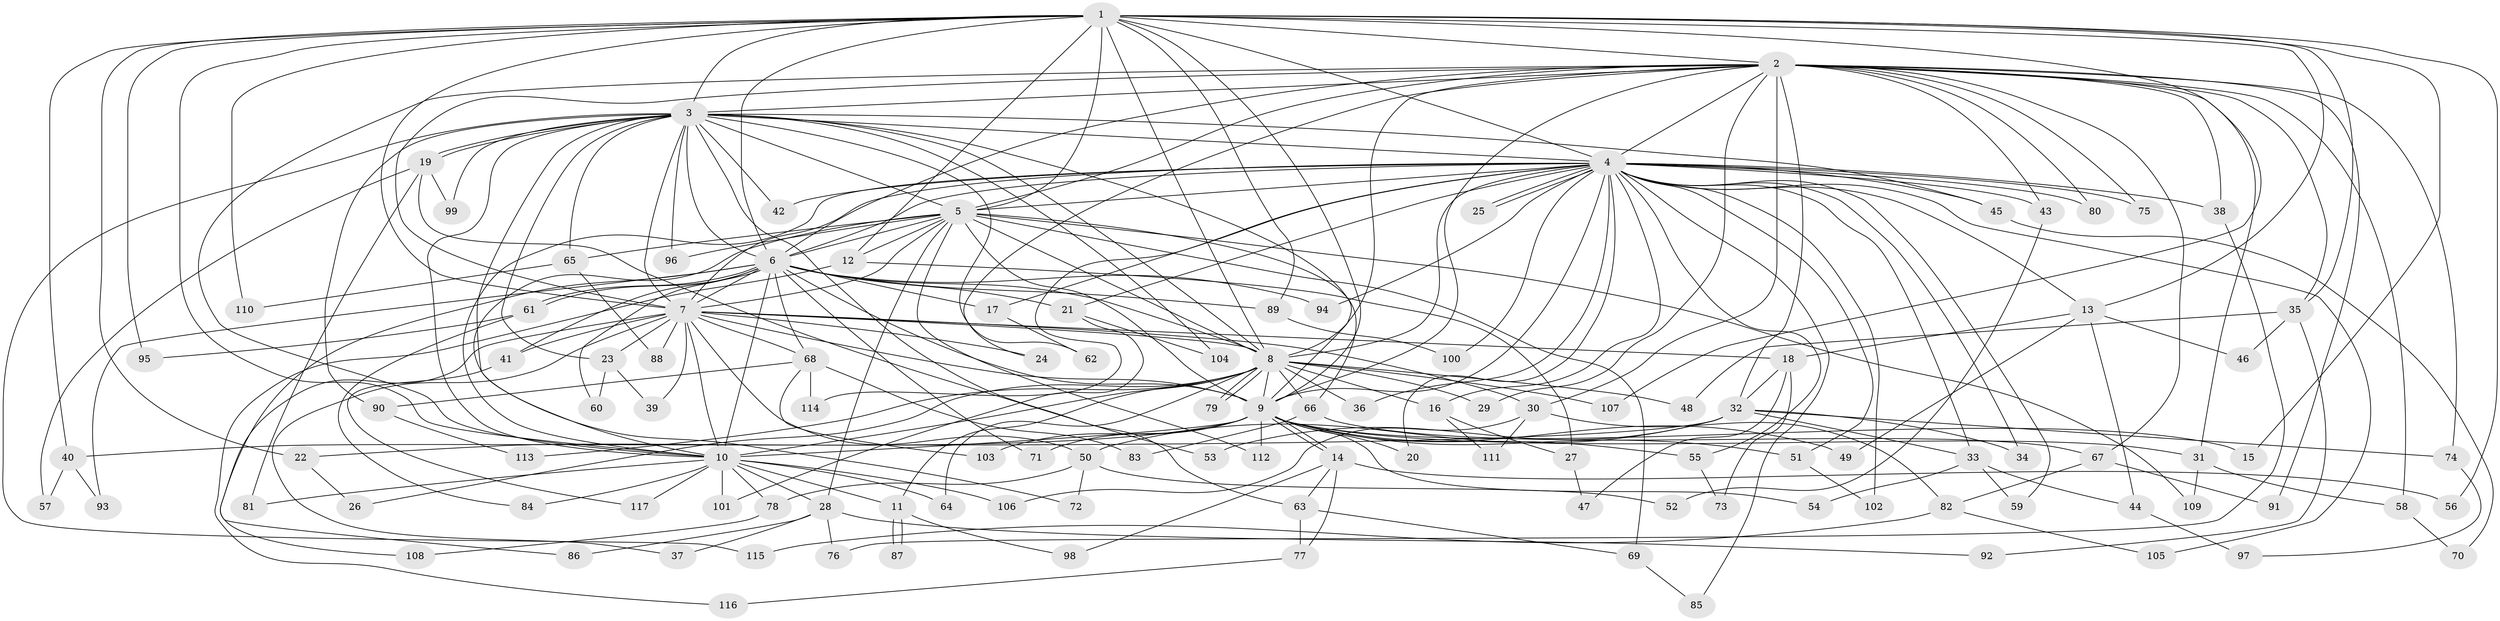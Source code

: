 // Generated by graph-tools (version 1.1) at 2025/49/03/09/25 03:49:44]
// undirected, 117 vertices, 259 edges
graph export_dot {
graph [start="1"]
  node [color=gray90,style=filled];
  1;
  2;
  3;
  4;
  5;
  6;
  7;
  8;
  9;
  10;
  11;
  12;
  13;
  14;
  15;
  16;
  17;
  18;
  19;
  20;
  21;
  22;
  23;
  24;
  25;
  26;
  27;
  28;
  29;
  30;
  31;
  32;
  33;
  34;
  35;
  36;
  37;
  38;
  39;
  40;
  41;
  42;
  43;
  44;
  45;
  46;
  47;
  48;
  49;
  50;
  51;
  52;
  53;
  54;
  55;
  56;
  57;
  58;
  59;
  60;
  61;
  62;
  63;
  64;
  65;
  66;
  67;
  68;
  69;
  70;
  71;
  72;
  73;
  74;
  75;
  76;
  77;
  78;
  79;
  80;
  81;
  82;
  83;
  84;
  85;
  86;
  87;
  88;
  89;
  90;
  91;
  92;
  93;
  94;
  95;
  96;
  97;
  98;
  99;
  100;
  101;
  102;
  103;
  104;
  105;
  106;
  107;
  108;
  109;
  110;
  111;
  112;
  113;
  114;
  115;
  116;
  117;
  1 -- 2;
  1 -- 3;
  1 -- 4;
  1 -- 5;
  1 -- 6;
  1 -- 7;
  1 -- 8;
  1 -- 9;
  1 -- 10;
  1 -- 12;
  1 -- 13;
  1 -- 15;
  1 -- 22;
  1 -- 35;
  1 -- 40;
  1 -- 56;
  1 -- 89;
  1 -- 95;
  1 -- 107;
  1 -- 110;
  2 -- 3;
  2 -- 4;
  2 -- 5;
  2 -- 6;
  2 -- 7;
  2 -- 8;
  2 -- 9;
  2 -- 10;
  2 -- 24;
  2 -- 29;
  2 -- 30;
  2 -- 31;
  2 -- 32;
  2 -- 35;
  2 -- 38;
  2 -- 43;
  2 -- 58;
  2 -- 67;
  2 -- 74;
  2 -- 75;
  2 -- 80;
  2 -- 91;
  3 -- 4;
  3 -- 5;
  3 -- 6;
  3 -- 7;
  3 -- 8;
  3 -- 9;
  3 -- 10;
  3 -- 19;
  3 -- 19;
  3 -- 23;
  3 -- 42;
  3 -- 45;
  3 -- 62;
  3 -- 63;
  3 -- 65;
  3 -- 72;
  3 -- 90;
  3 -- 96;
  3 -- 99;
  3 -- 104;
  3 -- 115;
  4 -- 5;
  4 -- 6;
  4 -- 7;
  4 -- 8;
  4 -- 9;
  4 -- 10;
  4 -- 13;
  4 -- 16;
  4 -- 17;
  4 -- 20;
  4 -- 21;
  4 -- 25;
  4 -- 25;
  4 -- 33;
  4 -- 34;
  4 -- 36;
  4 -- 38;
  4 -- 42;
  4 -- 43;
  4 -- 45;
  4 -- 51;
  4 -- 55;
  4 -- 59;
  4 -- 75;
  4 -- 80;
  4 -- 85;
  4 -- 94;
  4 -- 100;
  4 -- 102;
  4 -- 105;
  4 -- 114;
  5 -- 6;
  5 -- 7;
  5 -- 8;
  5 -- 9;
  5 -- 10;
  5 -- 12;
  5 -- 28;
  5 -- 65;
  5 -- 66;
  5 -- 69;
  5 -- 96;
  5 -- 109;
  5 -- 112;
  6 -- 7;
  6 -- 8;
  6 -- 9;
  6 -- 10;
  6 -- 17;
  6 -- 21;
  6 -- 41;
  6 -- 60;
  6 -- 61;
  6 -- 61;
  6 -- 68;
  6 -- 71;
  6 -- 86;
  6 -- 89;
  6 -- 93;
  6 -- 94;
  7 -- 8;
  7 -- 9;
  7 -- 10;
  7 -- 18;
  7 -- 23;
  7 -- 24;
  7 -- 30;
  7 -- 37;
  7 -- 39;
  7 -- 41;
  7 -- 50;
  7 -- 68;
  7 -- 88;
  7 -- 108;
  8 -- 9;
  8 -- 10;
  8 -- 11;
  8 -- 16;
  8 -- 26;
  8 -- 29;
  8 -- 36;
  8 -- 48;
  8 -- 64;
  8 -- 66;
  8 -- 79;
  8 -- 79;
  8 -- 107;
  8 -- 113;
  9 -- 10;
  9 -- 14;
  9 -- 14;
  9 -- 15;
  9 -- 20;
  9 -- 22;
  9 -- 31;
  9 -- 49;
  9 -- 51;
  9 -- 54;
  9 -- 55;
  9 -- 71;
  9 -- 103;
  9 -- 112;
  10 -- 11;
  10 -- 28;
  10 -- 64;
  10 -- 78;
  10 -- 81;
  10 -- 84;
  10 -- 101;
  10 -- 106;
  10 -- 117;
  11 -- 87;
  11 -- 87;
  11 -- 98;
  12 -- 27;
  12 -- 116;
  13 -- 18;
  13 -- 44;
  13 -- 46;
  13 -- 49;
  14 -- 56;
  14 -- 63;
  14 -- 77;
  14 -- 98;
  16 -- 27;
  16 -- 111;
  17 -- 62;
  18 -- 32;
  18 -- 47;
  18 -- 73;
  19 -- 53;
  19 -- 57;
  19 -- 81;
  19 -- 99;
  21 -- 101;
  21 -- 104;
  22 -- 26;
  23 -- 39;
  23 -- 60;
  27 -- 47;
  28 -- 37;
  28 -- 76;
  28 -- 86;
  28 -- 92;
  30 -- 82;
  30 -- 106;
  30 -- 111;
  31 -- 58;
  31 -- 109;
  32 -- 33;
  32 -- 34;
  32 -- 40;
  32 -- 50;
  32 -- 53;
  32 -- 74;
  33 -- 44;
  33 -- 54;
  33 -- 59;
  35 -- 46;
  35 -- 48;
  35 -- 92;
  38 -- 76;
  40 -- 57;
  40 -- 93;
  41 -- 117;
  43 -- 52;
  44 -- 97;
  45 -- 70;
  50 -- 52;
  50 -- 72;
  50 -- 78;
  51 -- 102;
  55 -- 73;
  58 -- 70;
  61 -- 84;
  61 -- 95;
  63 -- 69;
  63 -- 77;
  65 -- 88;
  65 -- 110;
  66 -- 67;
  66 -- 83;
  67 -- 82;
  67 -- 91;
  68 -- 83;
  68 -- 90;
  68 -- 103;
  68 -- 114;
  69 -- 85;
  74 -- 97;
  77 -- 116;
  78 -- 108;
  82 -- 105;
  82 -- 115;
  89 -- 100;
  90 -- 113;
}

